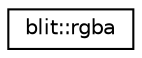 digraph "Graphical Class Hierarchy"
{
  edge [fontname="Helvetica",fontsize="10",labelfontname="Helvetica",labelfontsize="10"];
  node [fontname="Helvetica",fontsize="10",shape=record];
  rankdir="LR";
  Node0 [label="blit::rgba",height=0.2,width=0.4,color="black", fillcolor="white", style="filled",URL="$structblit_1_1rgba.html"];
}
